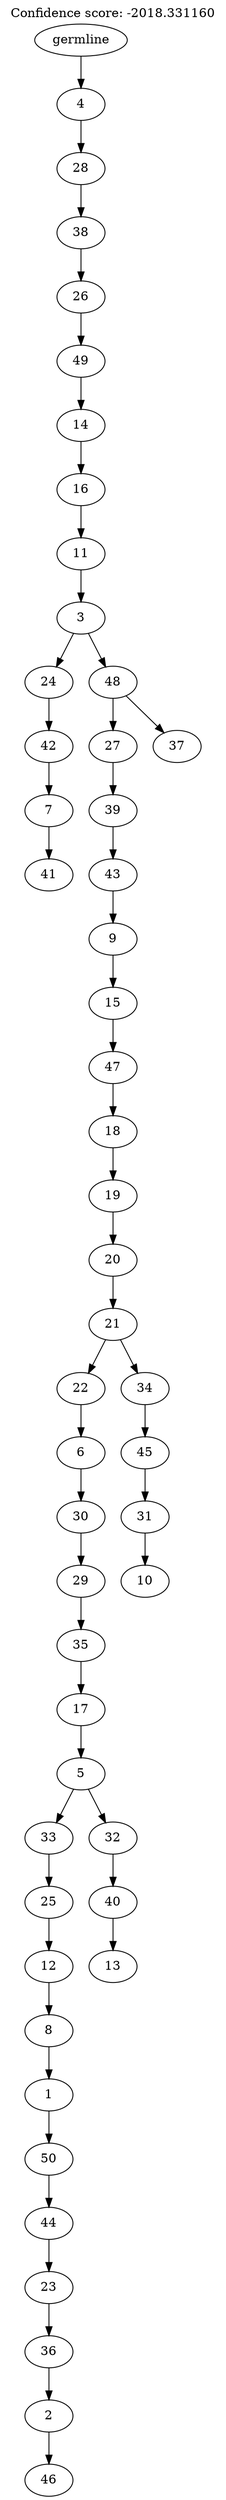 digraph g {
	"49" -> "50";
	"50" [label="41"];
	"48" -> "49";
	"49" [label="7"];
	"47" -> "48";
	"48" [label="42"];
	"45" -> "46";
	"46" [label="46"];
	"44" -> "45";
	"45" [label="2"];
	"43" -> "44";
	"44" [label="36"];
	"42" -> "43";
	"43" [label="23"];
	"41" -> "42";
	"42" [label="44"];
	"40" -> "41";
	"41" [label="50"];
	"39" -> "40";
	"40" [label="1"];
	"38" -> "39";
	"39" [label="8"];
	"37" -> "38";
	"38" [label="12"];
	"36" -> "37";
	"37" [label="25"];
	"34" -> "35";
	"35" [label="13"];
	"33" -> "34";
	"34" [label="40"];
	"32" -> "33";
	"33" [label="32"];
	"32" -> "36";
	"36" [label="33"];
	"31" -> "32";
	"32" [label="5"];
	"30" -> "31";
	"31" [label="17"];
	"29" -> "30";
	"30" [label="35"];
	"28" -> "29";
	"29" [label="29"];
	"27" -> "28";
	"28" [label="30"];
	"26" -> "27";
	"27" [label="6"];
	"24" -> "25";
	"25" [label="10"];
	"23" -> "24";
	"24" [label="31"];
	"22" -> "23";
	"23" [label="45"];
	"21" -> "22";
	"22" [label="34"];
	"21" -> "26";
	"26" [label="22"];
	"20" -> "21";
	"21" [label="21"];
	"19" -> "20";
	"20" [label="20"];
	"18" -> "19";
	"19" [label="19"];
	"17" -> "18";
	"18" [label="18"];
	"16" -> "17";
	"17" [label="47"];
	"15" -> "16";
	"16" [label="15"];
	"14" -> "15";
	"15" [label="9"];
	"13" -> "14";
	"14" [label="43"];
	"12" -> "13";
	"13" [label="39"];
	"10" -> "11";
	"11" [label="37"];
	"10" -> "12";
	"12" [label="27"];
	"9" -> "10";
	"10" [label="48"];
	"9" -> "47";
	"47" [label="24"];
	"8" -> "9";
	"9" [label="3"];
	"7" -> "8";
	"8" [label="11"];
	"6" -> "7";
	"7" [label="16"];
	"5" -> "6";
	"6" [label="14"];
	"4" -> "5";
	"5" [label="49"];
	"3" -> "4";
	"4" [label="26"];
	"2" -> "3";
	"3" [label="38"];
	"1" -> "2";
	"2" [label="28"];
	"0" -> "1";
	"1" [label="4"];
	"0" [label="germline"];
	labelloc="t";
	label="Confidence score: -2018.331160";
}
